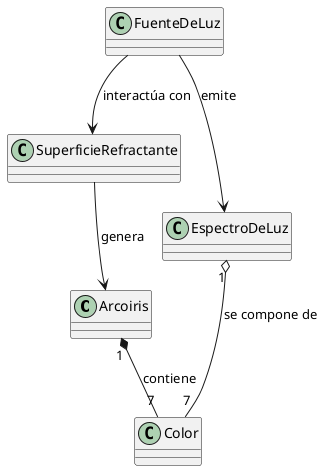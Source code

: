 @startuml
class Arcoiris {
}

class FuenteDeLuz {
}

class SuperficieRefractante {
}

class Color {
}

class EspectroDeLuz {
}

Arcoiris "1" *-- "7" Color : contiene
FuenteDeLuz --> SuperficieRefractante : interactúa con
SuperficieRefractante --> Arcoiris : genera
EspectroDeLuz "1" o-- "7" Color : se compone de
FuenteDeLuz --> EspectroDeLuz : emite
@enduml
